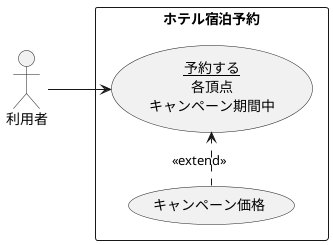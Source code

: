 @startuml 2-4
left to right direction
actor 利用者
rectangle ホテル宿泊予約 {
usecase (<u>予約する</u>\n各頂点\nキャンペーン期間中) as input
usecase キャンペーン価格
}
利用者 --> input
キャンペーン価格 .> input : <<extend>>
@enduml